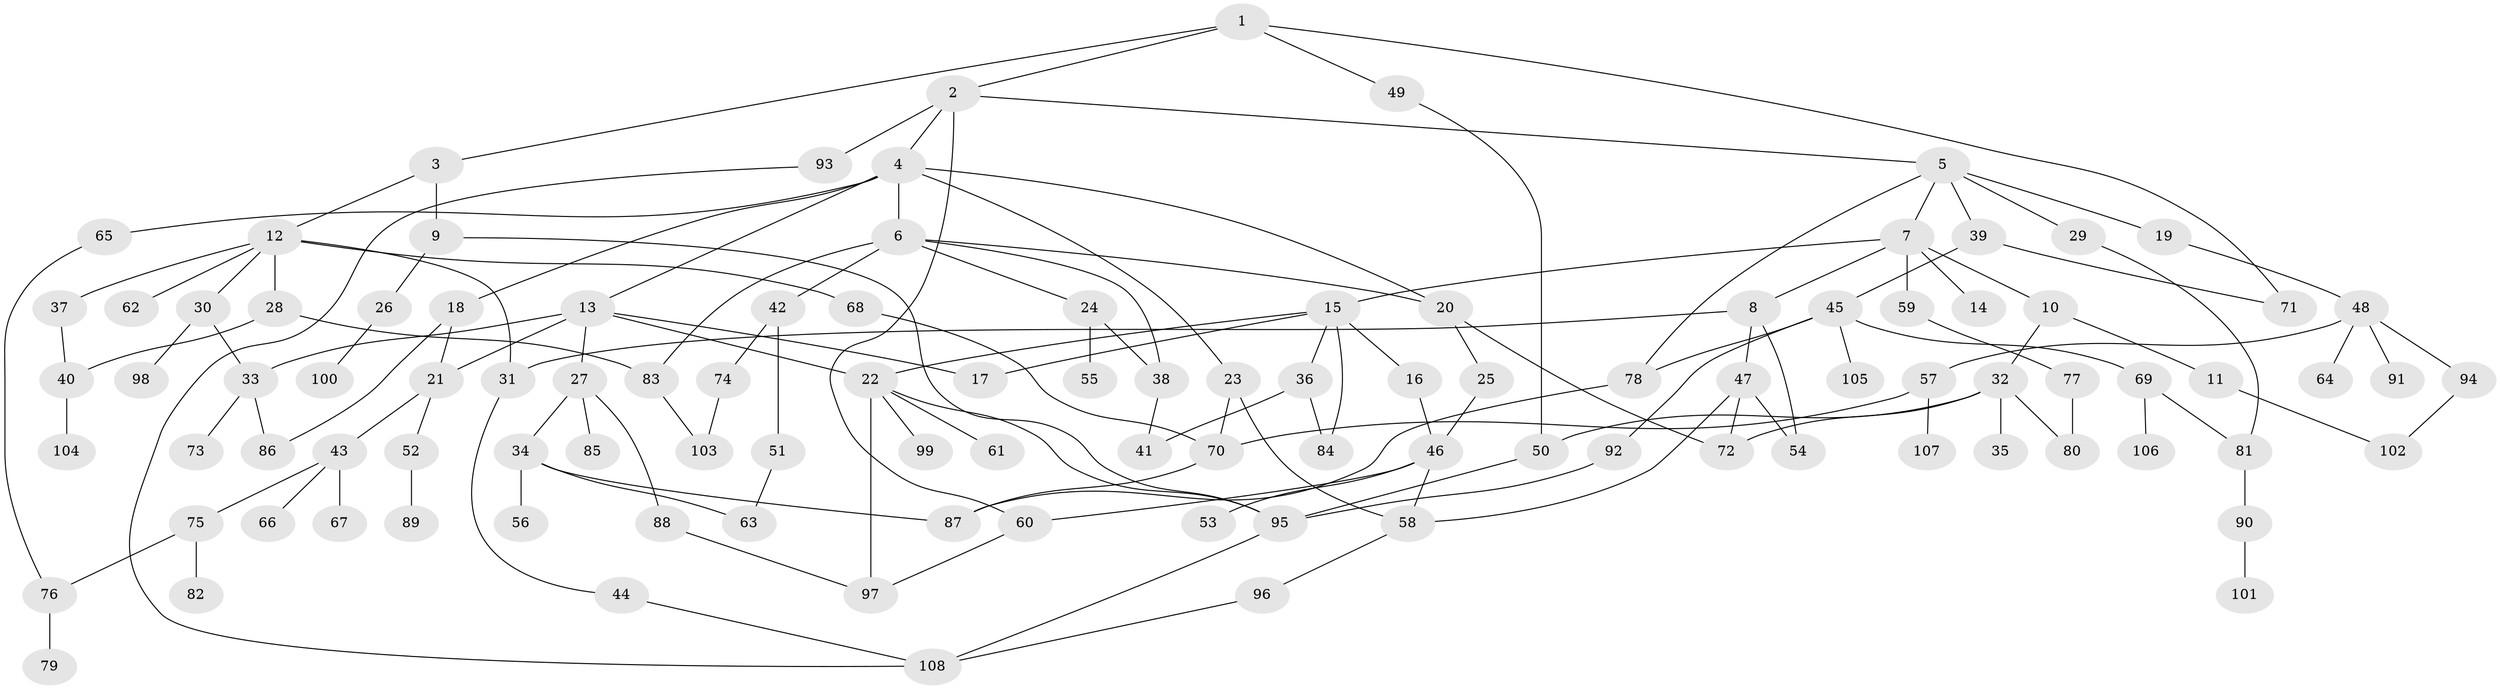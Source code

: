 // coarse degree distribution, {8: 0.018518518518518517, 10: 0.018518518518518517, 6: 0.037037037037037035, 12: 0.018518518518518517, 3: 0.24074074074074073, 2: 0.2222222222222222, 11: 0.018518518518518517, 1: 0.24074074074074073, 4: 0.12962962962962962, 7: 0.018518518518518517, 5: 0.037037037037037035}
// Generated by graph-tools (version 1.1) at 2025/16/03/04/25 18:16:54]
// undirected, 108 vertices, 147 edges
graph export_dot {
graph [start="1"]
  node [color=gray90,style=filled];
  1;
  2;
  3;
  4;
  5;
  6;
  7;
  8;
  9;
  10;
  11;
  12;
  13;
  14;
  15;
  16;
  17;
  18;
  19;
  20;
  21;
  22;
  23;
  24;
  25;
  26;
  27;
  28;
  29;
  30;
  31;
  32;
  33;
  34;
  35;
  36;
  37;
  38;
  39;
  40;
  41;
  42;
  43;
  44;
  45;
  46;
  47;
  48;
  49;
  50;
  51;
  52;
  53;
  54;
  55;
  56;
  57;
  58;
  59;
  60;
  61;
  62;
  63;
  64;
  65;
  66;
  67;
  68;
  69;
  70;
  71;
  72;
  73;
  74;
  75;
  76;
  77;
  78;
  79;
  80;
  81;
  82;
  83;
  84;
  85;
  86;
  87;
  88;
  89;
  90;
  91;
  92;
  93;
  94;
  95;
  96;
  97;
  98;
  99;
  100;
  101;
  102;
  103;
  104;
  105;
  106;
  107;
  108;
  1 -- 2;
  1 -- 3;
  1 -- 49;
  1 -- 71;
  2 -- 4;
  2 -- 5;
  2 -- 93;
  2 -- 60;
  3 -- 9;
  3 -- 12;
  4 -- 6;
  4 -- 13;
  4 -- 18;
  4 -- 20;
  4 -- 23;
  4 -- 65;
  5 -- 7;
  5 -- 19;
  5 -- 29;
  5 -- 39;
  5 -- 78;
  6 -- 24;
  6 -- 42;
  6 -- 38;
  6 -- 20;
  6 -- 83;
  7 -- 8;
  7 -- 10;
  7 -- 14;
  7 -- 15;
  7 -- 59;
  8 -- 31;
  8 -- 47;
  8 -- 54;
  9 -- 26;
  9 -- 95;
  10 -- 11;
  10 -- 32;
  11 -- 102;
  12 -- 28;
  12 -- 30;
  12 -- 37;
  12 -- 62;
  12 -- 68;
  12 -- 31;
  13 -- 17;
  13 -- 21;
  13 -- 27;
  13 -- 33;
  13 -- 22;
  15 -- 16;
  15 -- 22;
  15 -- 36;
  15 -- 84;
  15 -- 17;
  16 -- 46;
  18 -- 86;
  18 -- 21;
  19 -- 48;
  20 -- 25;
  20 -- 72;
  21 -- 43;
  21 -- 52;
  22 -- 61;
  22 -- 99;
  22 -- 97;
  22 -- 95;
  23 -- 70;
  23 -- 58;
  24 -- 38;
  24 -- 55;
  25 -- 46;
  26 -- 100;
  27 -- 34;
  27 -- 85;
  27 -- 88;
  28 -- 83;
  28 -- 40;
  29 -- 81;
  30 -- 98;
  30 -- 33;
  31 -- 44;
  32 -- 35;
  32 -- 50;
  32 -- 80;
  32 -- 72;
  33 -- 73;
  33 -- 86;
  34 -- 56;
  34 -- 63;
  34 -- 87;
  36 -- 41;
  36 -- 84;
  37 -- 40;
  38 -- 41;
  39 -- 45;
  39 -- 71;
  40 -- 104;
  42 -- 51;
  42 -- 74;
  43 -- 66;
  43 -- 67;
  43 -- 75;
  44 -- 108;
  45 -- 69;
  45 -- 92;
  45 -- 105;
  45 -- 78;
  46 -- 53;
  46 -- 58;
  46 -- 60;
  47 -- 72;
  47 -- 58;
  47 -- 54;
  48 -- 57;
  48 -- 64;
  48 -- 91;
  48 -- 94;
  49 -- 50;
  50 -- 95;
  51 -- 63;
  52 -- 89;
  57 -- 107;
  57 -- 70;
  58 -- 96;
  59 -- 77;
  60 -- 97;
  65 -- 76;
  68 -- 70;
  69 -- 106;
  69 -- 81;
  70 -- 87;
  74 -- 103;
  75 -- 82;
  75 -- 76;
  76 -- 79;
  77 -- 80;
  78 -- 87;
  81 -- 90;
  83 -- 103;
  88 -- 97;
  90 -- 101;
  92 -- 95;
  93 -- 108;
  94 -- 102;
  95 -- 108;
  96 -- 108;
}
